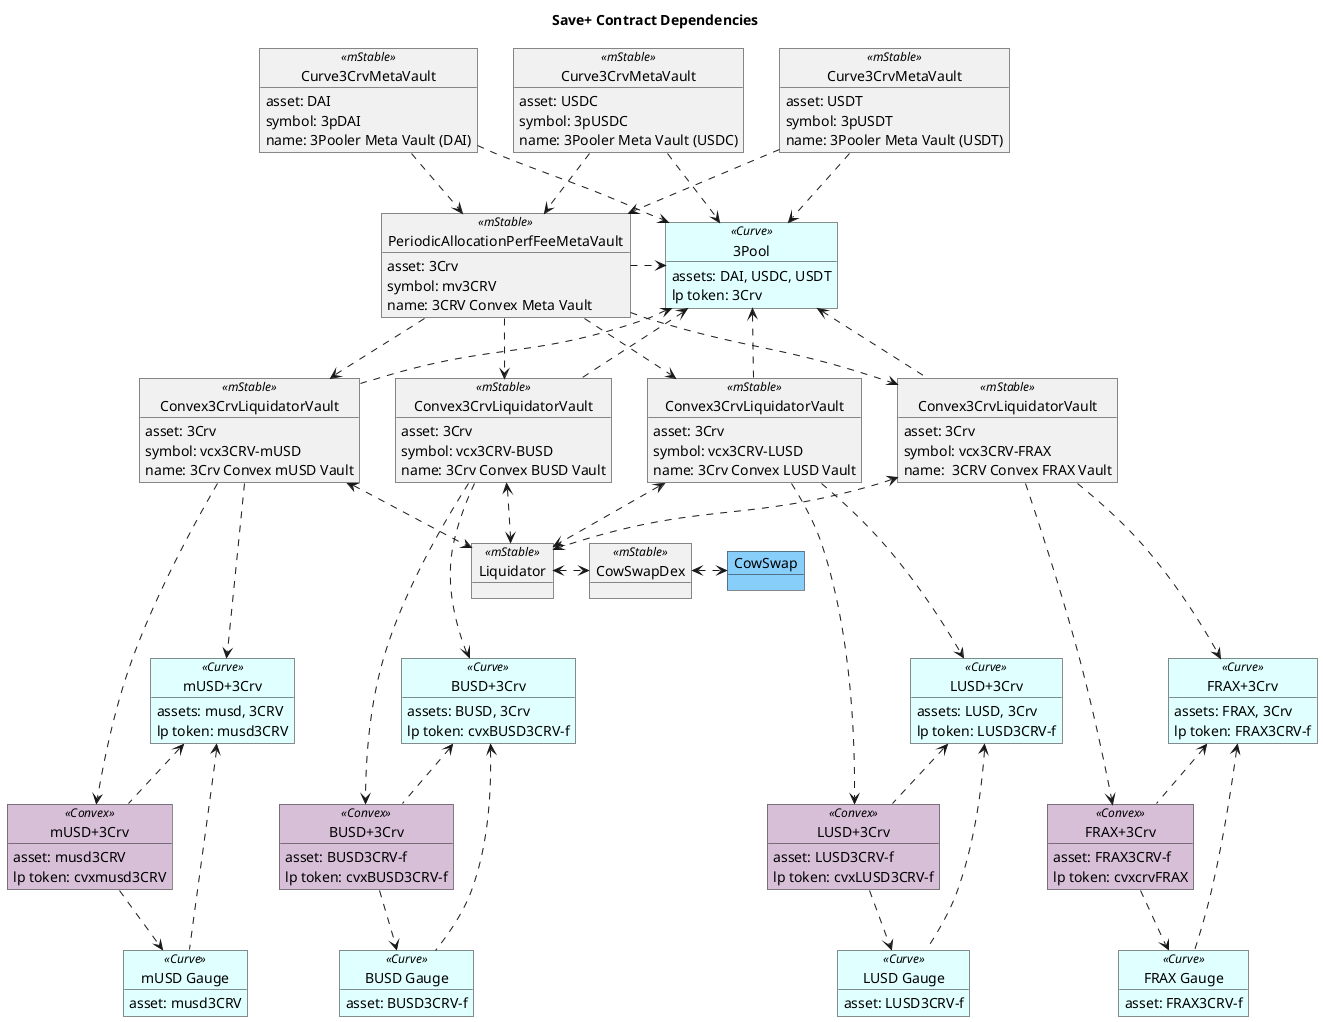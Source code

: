 @startuml

title "Save+ Contract Dependencies"

object "Curve3CrvMetaVault" as mv1 <<mStable>> {
    asset: DAI
    symbol: 3pDAI
    name: 3Pooler Meta Vault (DAI)
}

object "Curve3CrvMetaVault" as mv2 <<mStable>> {
    asset: USDC
    symbol: 3pUSDC
    name: 3Pooler Meta Vault (USDC)
}

object "Curve3CrvMetaVault" as mv3 <<mStable>> {
    asset: USDT
    symbol: 3pUSDT
    name: 3Pooler Meta Vault (USDT)
}

object "PeriodicAllocationPerfFeeMetaVault" as mv4 <<mStable>> {
    asset: 3Crv
    symbol: mv3CRV
    name: 3CRV Convex Meta Vault
}

object "Convex3CrvLiquidatorVault" as bv1 <<mStable>> {
    asset: 3Crv
    symbol: vcx3CRV-FRAX
    name:  3CRV Convex FRAX Vault
}

object "Convex3CrvLiquidatorVault" as bv2 <<mStable>> {
    asset: 3Crv
    symbol: vcx3CRV-mUSD
    name: 3Crv Convex mUSD Vault
}

object "Convex3CrvLiquidatorVault" as bv3 <<mStable>> {
    asset: 3Crv
    symbol: vcx3CRV-BUSD
    name: 3Crv Convex BUSD Vault
}

object "Convex3CrvLiquidatorVault" as bv4 <<mStable>> {
    asset: 3Crv
    symbol: vcx3CRV-LUSD
    name: 3Crv Convex LUSD Vault
}

' class "Convex3CrvLiquidatorVault" as bv5 <<mStable>> {
'     asset: 3Crv
'     symbol: v3CRV-CX3
'     name: Convex sUSD Basic Vault
' }

object "Liquidator" as l <<mStable>> {
}

object "CowSwapDex" as css <<mStable>> {
}

object "CowSwap" as cs #LightSkyBlue {
}

object "3Pool" as 3p <<Curve>> #LightCyan {
    ' pool: 3Pool
    assets: DAI, USDC, USDT
    lp token: 3Crv
}

object "FRAX+3Crv" as frax3Crv <<Curve>> #LightCyan {
    ' pool: 3Pool
    assets: FRAX, 3Crv
    lp token: FRAX3CRV-f
}

object "mUSD+3Crv" as musd3Crv <<Curve>> #LightCyan {
    ' pool: mUSD+3Crv
    assets: musd, 3CRV
    lp token: musd3CRV
}

object "BUSD+3Crv" as busd3Crv <<Curve>> #LightCyan {
    ' pool: USDP+3Crv
    assets: BUSD, 3Crv
    lp token: cvxBUSD3CRV-f
}

object "LUSD+3Crv" as lusd3Crv <<Curve>> #LightCyan {
    ' pool: USDP+3Crv
    assets: LUSD, 3Crv
    lp token: LUSD3CRV-f
}

object "FRAX+3Crv" as cvx1 <<Convex>> #Thistle {
    ' pool: FRAX+3Crv
    asset: FRAX3CRV-f
    lp token: cvxcrvFRAX
}

object "mUSD+3Crv" as cvx2 <<Convex>> #Thistle {
    ' pool: mUSD+3Crv
    asset: musd3CRV
    lp token: cvxmusd3CRV
}

object "BUSD+3Crv" as cvx3 <<Convex>> #Thistle {
    ' pool: USDP+3Crv
    asset: BUSD3CRV-f
    lp token: cvxBUSD3CRV-f
}

object "LUSD+3Crv" as cvx4 <<Convex>> #Thistle {
    ' pool: USDP+3Crv
    asset: LUSD3CRV-f
    lp token: cvxLUSD3CRV-f
}

' object "sUSD+3Crv" as cvx5 <<Convex>> #Thistle {
'     ' pool: USDP+3Crv
'     asset: crvPlain3andSUSD
'     lp token: cvxcrvPlain3andSUSD
' }

object "FRAX Gauge" as cg1 <<Curve>> #LightCyan {
    asset: FRAX3CRV-f
}

object "mUSD Gauge" as cg2 <<Curve>> #LightCyan {
    asset: musd3CRV
}

object "BUSD Gauge" as cg3 <<Curve>> #LightCyan {
    asset: BUSD3CRV-f
}

object "LUSD Gauge" as cg4 <<Curve>> #LightCyan {
    asset: LUSD3CRV-f
}

' object "sUSD Gauge" as cg5 <<Curve>> #LightCyan {
'     asset: crvPlain3andSUSD
' }

mv1 ..> 3p
mv2 ..> 3p
mv3 ..> 3p

mv4 .> 3p

mv1 ..> mv4
mv2 ..> mv4
mv3 ..> mv4

mv4 ..> bv1
mv4 ..> bv2
mv4 ..> bv3
mv4 ..> bv4
' mv4 ..> bv5

bv1 <..> l
bv2 <..> l
bv3 <..> l
bv4 <..> l
' bv5 <..> al

bv1 ....> cvx1
bv2 ....> cvx2
bv3 ....> cvx3
bv4 ....> cvx4
' bv5 ...> cvx5

bv1 ...> frax3Crv
bv2 ...> musd3Crv
bv3 ...> busd3Crv
bv4 ...> lusd3Crv
' bv5 ...> sUSD3Crv

3p <.. bv1
3p <.. bv2
3p <.. bv3
3p <.. bv4
' 3p <.. bv5

cvx1 ..> cg1
cvx2 ..> cg2
cvx3 ..> cg3
cvx4 ..> cg4
' cvx5 ..> cg5

frax3Crv <... cg1
musd3Crv <... cg2
busd3Crv <... cg3
lusd3Crv <... cg4
' sUSD3Crv <... cg5

frax3Crv <.. cvx1
musd3Crv <.. cvx2
busd3Crv <.. cvx3
lusd3Crv <.. cvx4
' sUSD3Crv <... cvx5

l <.> css
css <.> cs

@enduml
